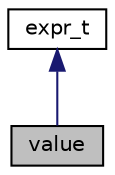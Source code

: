 digraph "value"
{
 // LATEX_PDF_SIZE
  edge [fontname="Helvetica",fontsize="10",labelfontname="Helvetica",labelfontsize="10"];
  node [fontname="Helvetica",fontsize="10",shape=record];
  Node1 [label="value",height=0.2,width=0.4,color="black", fillcolor="grey75", style="filled", fontcolor="black",tooltip="Реализация единичного значения в бинарной операции"];
  Node2 -> Node1 [dir="back",color="midnightblue",fontsize="10",style="solid",fontname="Helvetica"];
  Node2 [label="expr_t",height=0.2,width=0.4,color="black", fillcolor="white", style="filled",URL="$classexpr__t.html",tooltip="Реализация выражений"];
}
